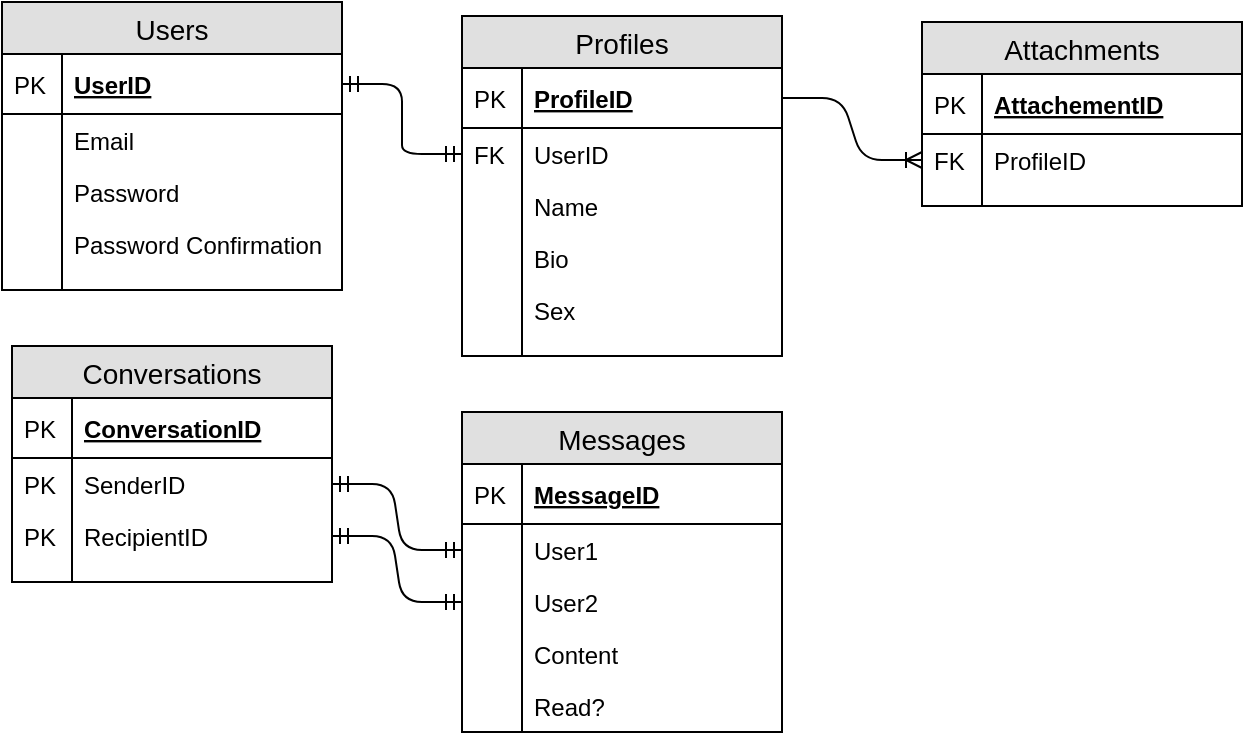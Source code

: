 <mxfile version="10.6.5" type="device"><diagram id="wN-Ey4var9P7eudNZY1F" name="Page-1"><mxGraphModel dx="1010" dy="617" grid="1" gridSize="10" guides="1" tooltips="1" connect="1" arrows="1" fold="1" page="1" pageScale="1" pageWidth="850" pageHeight="1100" math="0" shadow="0"><root><mxCell id="0"/><mxCell id="1" parent="0"/><mxCell id="hJiuv-_NyXv9PqWp08AO-6" value="Users" style="swimlane;fontStyle=0;childLayout=stackLayout;horizontal=1;startSize=26;fillColor=#e0e0e0;horizontalStack=0;resizeParent=1;resizeParentMax=0;resizeLast=0;collapsible=1;marginBottom=0;swimlaneFillColor=#ffffff;align=center;fontSize=14;" vertex="1" parent="1"><mxGeometry x="20" y="20" width="170" height="144" as="geometry"/></mxCell><mxCell id="hJiuv-_NyXv9PqWp08AO-7" value="UserID" style="shape=partialRectangle;top=0;left=0;right=0;bottom=1;align=left;verticalAlign=middle;fillColor=none;spacingLeft=34;spacingRight=4;overflow=hidden;rotatable=0;points=[[0,0.5],[1,0.5]];portConstraint=eastwest;dropTarget=0;fontStyle=5;fontSize=12;" vertex="1" parent="hJiuv-_NyXv9PqWp08AO-6"><mxGeometry y="26" width="170" height="30" as="geometry"/></mxCell><mxCell id="hJiuv-_NyXv9PqWp08AO-8" value="PK" style="shape=partialRectangle;top=0;left=0;bottom=0;fillColor=none;align=left;verticalAlign=middle;spacingLeft=4;spacingRight=4;overflow=hidden;rotatable=0;points=[];portConstraint=eastwest;part=1;fontSize=12;" vertex="1" connectable="0" parent="hJiuv-_NyXv9PqWp08AO-7"><mxGeometry width="30" height="30" as="geometry"/></mxCell><mxCell id="hJiuv-_NyXv9PqWp08AO-9" value="Email" style="shape=partialRectangle;top=0;left=0;right=0;bottom=0;align=left;verticalAlign=top;fillColor=none;spacingLeft=34;spacingRight=4;overflow=hidden;rotatable=0;points=[[0,0.5],[1,0.5]];portConstraint=eastwest;dropTarget=0;fontSize=12;" vertex="1" parent="hJiuv-_NyXv9PqWp08AO-6"><mxGeometry y="56" width="170" height="26" as="geometry"/></mxCell><mxCell id="hJiuv-_NyXv9PqWp08AO-10" value="" style="shape=partialRectangle;top=0;left=0;bottom=0;fillColor=none;align=left;verticalAlign=top;spacingLeft=4;spacingRight=4;overflow=hidden;rotatable=0;points=[];portConstraint=eastwest;part=1;fontSize=12;" vertex="1" connectable="0" parent="hJiuv-_NyXv9PqWp08AO-9"><mxGeometry width="30" height="26" as="geometry"/></mxCell><mxCell id="hJiuv-_NyXv9PqWp08AO-11" value="Password" style="shape=partialRectangle;top=0;left=0;right=0;bottom=0;align=left;verticalAlign=top;fillColor=none;spacingLeft=34;spacingRight=4;overflow=hidden;rotatable=0;points=[[0,0.5],[1,0.5]];portConstraint=eastwest;dropTarget=0;fontSize=12;" vertex="1" parent="hJiuv-_NyXv9PqWp08AO-6"><mxGeometry y="82" width="170" height="26" as="geometry"/></mxCell><mxCell id="hJiuv-_NyXv9PqWp08AO-12" value="" style="shape=partialRectangle;top=0;left=0;bottom=0;fillColor=none;align=left;verticalAlign=top;spacingLeft=4;spacingRight=4;overflow=hidden;rotatable=0;points=[];portConstraint=eastwest;part=1;fontSize=12;" vertex="1" connectable="0" parent="hJiuv-_NyXv9PqWp08AO-11"><mxGeometry width="30" height="26" as="geometry"/></mxCell><mxCell id="hJiuv-_NyXv9PqWp08AO-13" value="Password Confirmation" style="shape=partialRectangle;top=0;left=0;right=0;bottom=0;align=left;verticalAlign=top;fillColor=none;spacingLeft=34;spacingRight=4;overflow=hidden;rotatable=0;points=[[0,0.5],[1,0.5]];portConstraint=eastwest;dropTarget=0;fontSize=12;" vertex="1" parent="hJiuv-_NyXv9PqWp08AO-6"><mxGeometry y="108" width="170" height="26" as="geometry"/></mxCell><mxCell id="hJiuv-_NyXv9PqWp08AO-14" value="" style="shape=partialRectangle;top=0;left=0;bottom=0;fillColor=none;align=left;verticalAlign=top;spacingLeft=4;spacingRight=4;overflow=hidden;rotatable=0;points=[];portConstraint=eastwest;part=1;fontSize=12;" vertex="1" connectable="0" parent="hJiuv-_NyXv9PqWp08AO-13"><mxGeometry width="30" height="26" as="geometry"/></mxCell><mxCell id="hJiuv-_NyXv9PqWp08AO-15" value="" style="shape=partialRectangle;top=0;left=0;right=0;bottom=0;align=left;verticalAlign=top;fillColor=none;spacingLeft=34;spacingRight=4;overflow=hidden;rotatable=0;points=[[0,0.5],[1,0.5]];portConstraint=eastwest;dropTarget=0;fontSize=12;" vertex="1" parent="hJiuv-_NyXv9PqWp08AO-6"><mxGeometry y="134" width="170" height="10" as="geometry"/></mxCell><mxCell id="hJiuv-_NyXv9PqWp08AO-16" value="" style="shape=partialRectangle;top=0;left=0;bottom=0;fillColor=none;align=left;verticalAlign=top;spacingLeft=4;spacingRight=4;overflow=hidden;rotatable=0;points=[];portConstraint=eastwest;part=1;fontSize=12;" vertex="1" connectable="0" parent="hJiuv-_NyXv9PqWp08AO-15"><mxGeometry width="30" height="10" as="geometry"/></mxCell><mxCell id="hJiuv-_NyXv9PqWp08AO-17" value="Profiles" style="swimlane;fontStyle=0;childLayout=stackLayout;horizontal=1;startSize=26;fillColor=#e0e0e0;horizontalStack=0;resizeParent=1;resizeParentMax=0;resizeLast=0;collapsible=1;marginBottom=0;swimlaneFillColor=#ffffff;align=center;fontSize=14;" vertex="1" parent="1"><mxGeometry x="250" y="27" width="160" height="170" as="geometry"/></mxCell><mxCell id="hJiuv-_NyXv9PqWp08AO-18" value="ProfileID" style="shape=partialRectangle;top=0;left=0;right=0;bottom=1;align=left;verticalAlign=middle;fillColor=none;spacingLeft=34;spacingRight=4;overflow=hidden;rotatable=0;points=[[0,0.5],[1,0.5]];portConstraint=eastwest;dropTarget=0;fontStyle=5;fontSize=12;" vertex="1" parent="hJiuv-_NyXv9PqWp08AO-17"><mxGeometry y="26" width="160" height="30" as="geometry"/></mxCell><mxCell id="hJiuv-_NyXv9PqWp08AO-19" value="PK" style="shape=partialRectangle;top=0;left=0;bottom=0;fillColor=none;align=left;verticalAlign=middle;spacingLeft=4;spacingRight=4;overflow=hidden;rotatable=0;points=[];portConstraint=eastwest;part=1;fontSize=12;" vertex="1" connectable="0" parent="hJiuv-_NyXv9PqWp08AO-18"><mxGeometry width="30" height="30" as="geometry"/></mxCell><mxCell id="hJiuv-_NyXv9PqWp08AO-34" value="UserID" style="shape=partialRectangle;top=0;left=0;right=0;bottom=0;align=left;verticalAlign=top;fillColor=none;spacingLeft=34;spacingRight=4;overflow=hidden;rotatable=0;points=[[0,0.5],[1,0.5]];portConstraint=eastwest;dropTarget=0;fontSize=12;fontStyle=0" vertex="1" parent="hJiuv-_NyXv9PqWp08AO-17"><mxGeometry y="56" width="160" height="26" as="geometry"/></mxCell><mxCell id="hJiuv-_NyXv9PqWp08AO-35" value="FK" style="shape=partialRectangle;top=0;left=0;bottom=0;fillColor=none;align=left;verticalAlign=top;spacingLeft=4;spacingRight=4;overflow=hidden;rotatable=0;points=[];portConstraint=eastwest;part=1;fontSize=12;" vertex="1" connectable="0" parent="hJiuv-_NyXv9PqWp08AO-34"><mxGeometry width="30" height="26" as="geometry"/></mxCell><mxCell id="hJiuv-_NyXv9PqWp08AO-20" value="Name" style="shape=partialRectangle;top=0;left=0;right=0;bottom=0;align=left;verticalAlign=top;fillColor=none;spacingLeft=34;spacingRight=4;overflow=hidden;rotatable=0;points=[[0,0.5],[1,0.5]];portConstraint=eastwest;dropTarget=0;fontSize=12;" vertex="1" parent="hJiuv-_NyXv9PqWp08AO-17"><mxGeometry y="82" width="160" height="26" as="geometry"/></mxCell><mxCell id="hJiuv-_NyXv9PqWp08AO-21" value="" style="shape=partialRectangle;top=0;left=0;bottom=0;fillColor=none;align=left;verticalAlign=top;spacingLeft=4;spacingRight=4;overflow=hidden;rotatable=0;points=[];portConstraint=eastwest;part=1;fontSize=12;" vertex="1" connectable="0" parent="hJiuv-_NyXv9PqWp08AO-20"><mxGeometry width="30" height="26" as="geometry"/></mxCell><mxCell id="hJiuv-_NyXv9PqWp08AO-22" value="Bio" style="shape=partialRectangle;top=0;left=0;right=0;bottom=0;align=left;verticalAlign=top;fillColor=none;spacingLeft=34;spacingRight=4;overflow=hidden;rotatable=0;points=[[0,0.5],[1,0.5]];portConstraint=eastwest;dropTarget=0;fontSize=12;" vertex="1" parent="hJiuv-_NyXv9PqWp08AO-17"><mxGeometry y="108" width="160" height="26" as="geometry"/></mxCell><mxCell id="hJiuv-_NyXv9PqWp08AO-23" value="" style="shape=partialRectangle;top=0;left=0;bottom=0;fillColor=none;align=left;verticalAlign=top;spacingLeft=4;spacingRight=4;overflow=hidden;rotatable=0;points=[];portConstraint=eastwest;part=1;fontSize=12;" vertex="1" connectable="0" parent="hJiuv-_NyXv9PqWp08AO-22"><mxGeometry width="30" height="26" as="geometry"/></mxCell><mxCell id="hJiuv-_NyXv9PqWp08AO-24" value="Sex" style="shape=partialRectangle;top=0;left=0;right=0;bottom=0;align=left;verticalAlign=top;fillColor=none;spacingLeft=34;spacingRight=4;overflow=hidden;rotatable=0;points=[[0,0.5],[1,0.5]];portConstraint=eastwest;dropTarget=0;fontSize=12;" vertex="1" parent="hJiuv-_NyXv9PqWp08AO-17"><mxGeometry y="134" width="160" height="26" as="geometry"/></mxCell><mxCell id="hJiuv-_NyXv9PqWp08AO-25" value="" style="shape=partialRectangle;top=0;left=0;bottom=0;fillColor=none;align=left;verticalAlign=top;spacingLeft=4;spacingRight=4;overflow=hidden;rotatable=0;points=[];portConstraint=eastwest;part=1;fontSize=12;" vertex="1" connectable="0" parent="hJiuv-_NyXv9PqWp08AO-24"><mxGeometry width="30" height="26" as="geometry"/></mxCell><mxCell id="hJiuv-_NyXv9PqWp08AO-26" value="" style="shape=partialRectangle;top=0;left=0;right=0;bottom=0;align=left;verticalAlign=top;fillColor=none;spacingLeft=34;spacingRight=4;overflow=hidden;rotatable=0;points=[[0,0.5],[1,0.5]];portConstraint=eastwest;dropTarget=0;fontSize=12;" vertex="1" parent="hJiuv-_NyXv9PqWp08AO-17"><mxGeometry y="160" width="160" height="10" as="geometry"/></mxCell><mxCell id="hJiuv-_NyXv9PqWp08AO-27" value="" style="shape=partialRectangle;top=0;left=0;bottom=0;fillColor=none;align=left;verticalAlign=top;spacingLeft=4;spacingRight=4;overflow=hidden;rotatable=0;points=[];portConstraint=eastwest;part=1;fontSize=12;" vertex="1" connectable="0" parent="hJiuv-_NyXv9PqWp08AO-26"><mxGeometry width="30" height="10" as="geometry"/></mxCell><mxCell id="hJiuv-_NyXv9PqWp08AO-36" value="" style="edgeStyle=entityRelationEdgeStyle;fontSize=12;html=1;endArrow=ERmandOne;startArrow=ERmandOne;entryX=0;entryY=0.5;entryDx=0;entryDy=0;exitX=1;exitY=0.5;exitDx=0;exitDy=0;" edge="1" parent="1" source="hJiuv-_NyXv9PqWp08AO-7" target="hJiuv-_NyXv9PqWp08AO-34"><mxGeometry width="100" height="100" relative="1" as="geometry"><mxPoint x="210" y="139" as="sourcePoint"/><mxPoint x="310" y="39" as="targetPoint"/></mxGeometry></mxCell><mxCell id="hJiuv-_NyXv9PqWp08AO-37" value="Attachments" style="swimlane;fontStyle=0;childLayout=stackLayout;horizontal=1;startSize=26;fillColor=#e0e0e0;horizontalStack=0;resizeParent=1;resizeParentMax=0;resizeLast=0;collapsible=1;marginBottom=0;swimlaneFillColor=#ffffff;align=center;fontSize=14;" vertex="1" parent="1"><mxGeometry x="480" y="30" width="160" height="92" as="geometry"/></mxCell><mxCell id="hJiuv-_NyXv9PqWp08AO-38" value="AttachementID" style="shape=partialRectangle;top=0;left=0;right=0;bottom=1;align=left;verticalAlign=middle;fillColor=none;spacingLeft=34;spacingRight=4;overflow=hidden;rotatable=0;points=[[0,0.5],[1,0.5]];portConstraint=eastwest;dropTarget=0;fontStyle=5;fontSize=12;" vertex="1" parent="hJiuv-_NyXv9PqWp08AO-37"><mxGeometry y="26" width="160" height="30" as="geometry"/></mxCell><mxCell id="hJiuv-_NyXv9PqWp08AO-39" value="PK" style="shape=partialRectangle;top=0;left=0;bottom=0;fillColor=none;align=left;verticalAlign=middle;spacingLeft=4;spacingRight=4;overflow=hidden;rotatable=0;points=[];portConstraint=eastwest;part=1;fontSize=12;" vertex="1" connectable="0" parent="hJiuv-_NyXv9PqWp08AO-38"><mxGeometry width="30" height="30" as="geometry"/></mxCell><mxCell id="hJiuv-_NyXv9PqWp08AO-48" value="ProfileID&#xA;" style="shape=partialRectangle;top=0;left=0;right=0;bottom=0;align=left;verticalAlign=top;fillColor=none;spacingLeft=34;spacingRight=4;overflow=hidden;rotatable=0;points=[[0,0.5],[1,0.5]];portConstraint=eastwest;dropTarget=0;fontSize=12;" vertex="1" parent="hJiuv-_NyXv9PqWp08AO-37"><mxGeometry y="56" width="160" height="26" as="geometry"/></mxCell><mxCell id="hJiuv-_NyXv9PqWp08AO-49" value="FK" style="shape=partialRectangle;top=0;left=0;bottom=0;fillColor=none;align=left;verticalAlign=top;spacingLeft=4;spacingRight=4;overflow=hidden;rotatable=0;points=[];portConstraint=eastwest;part=1;fontSize=12;" vertex="1" connectable="0" parent="hJiuv-_NyXv9PqWp08AO-48"><mxGeometry width="30" height="26" as="geometry"/></mxCell><mxCell id="hJiuv-_NyXv9PqWp08AO-46" value="" style="shape=partialRectangle;top=0;left=0;right=0;bottom=0;align=left;verticalAlign=top;fillColor=none;spacingLeft=34;spacingRight=4;overflow=hidden;rotatable=0;points=[[0,0.5],[1,0.5]];portConstraint=eastwest;dropTarget=0;fontSize=12;" vertex="1" parent="hJiuv-_NyXv9PqWp08AO-37"><mxGeometry y="82" width="160" height="10" as="geometry"/></mxCell><mxCell id="hJiuv-_NyXv9PqWp08AO-47" value="" style="shape=partialRectangle;top=0;left=0;bottom=0;fillColor=none;align=left;verticalAlign=top;spacingLeft=4;spacingRight=4;overflow=hidden;rotatable=0;points=[];portConstraint=eastwest;part=1;fontSize=12;" vertex="1" connectable="0" parent="hJiuv-_NyXv9PqWp08AO-46"><mxGeometry width="30" height="10" as="geometry"/></mxCell><mxCell id="hJiuv-_NyXv9PqWp08AO-50" value="" style="edgeStyle=entityRelationEdgeStyle;fontSize=12;html=1;endArrow=ERoneToMany;exitX=1;exitY=0.5;exitDx=0;exitDy=0;entryX=0;entryY=0.5;entryDx=0;entryDy=0;" edge="1" parent="1" source="hJiuv-_NyXv9PqWp08AO-18" target="hJiuv-_NyXv9PqWp08AO-48"><mxGeometry width="100" height="100" relative="1" as="geometry"><mxPoint x="410" y="109" as="sourcePoint"/><mxPoint x="510" y="9" as="targetPoint"/></mxGeometry></mxCell><mxCell id="hJiuv-_NyXv9PqWp08AO-51" value="Messages" style="swimlane;fontStyle=0;childLayout=stackLayout;horizontal=1;startSize=26;fillColor=#e0e0e0;horizontalStack=0;resizeParent=1;resizeParentMax=0;resizeLast=0;collapsible=1;marginBottom=0;swimlaneFillColor=#ffffff;align=center;fontSize=14;" vertex="1" parent="1"><mxGeometry x="250" y="225" width="160" height="160" as="geometry"/></mxCell><mxCell id="hJiuv-_NyXv9PqWp08AO-52" value="MessageID" style="shape=partialRectangle;top=0;left=0;right=0;bottom=1;align=left;verticalAlign=middle;fillColor=none;spacingLeft=34;spacingRight=4;overflow=hidden;rotatable=0;points=[[0,0.5],[1,0.5]];portConstraint=eastwest;dropTarget=0;fontStyle=5;fontSize=12;" vertex="1" parent="hJiuv-_NyXv9PqWp08AO-51"><mxGeometry y="26" width="160" height="30" as="geometry"/></mxCell><mxCell id="hJiuv-_NyXv9PqWp08AO-53" value="PK" style="shape=partialRectangle;top=0;left=0;bottom=0;fillColor=none;align=left;verticalAlign=middle;spacingLeft=4;spacingRight=4;overflow=hidden;rotatable=0;points=[];portConstraint=eastwest;part=1;fontSize=12;" vertex="1" connectable="0" parent="hJiuv-_NyXv9PqWp08AO-52"><mxGeometry width="30" height="30" as="geometry"/></mxCell><mxCell id="hJiuv-_NyXv9PqWp08AO-54" value="User1" style="shape=partialRectangle;top=0;left=0;right=0;bottom=0;align=left;verticalAlign=top;fillColor=none;spacingLeft=34;spacingRight=4;overflow=hidden;rotatable=0;points=[[0,0.5],[1,0.5]];portConstraint=eastwest;dropTarget=0;fontSize=12;" vertex="1" parent="hJiuv-_NyXv9PqWp08AO-51"><mxGeometry y="56" width="160" height="26" as="geometry"/></mxCell><mxCell id="hJiuv-_NyXv9PqWp08AO-55" value="" style="shape=partialRectangle;top=0;left=0;bottom=0;fillColor=none;align=left;verticalAlign=top;spacingLeft=4;spacingRight=4;overflow=hidden;rotatable=0;points=[];portConstraint=eastwest;part=1;fontSize=12;" vertex="1" connectable="0" parent="hJiuv-_NyXv9PqWp08AO-54"><mxGeometry width="30" height="26" as="geometry"/></mxCell><mxCell id="hJiuv-_NyXv9PqWp08AO-56" value="User2" style="shape=partialRectangle;top=0;left=0;right=0;bottom=0;align=left;verticalAlign=top;fillColor=none;spacingLeft=34;spacingRight=4;overflow=hidden;rotatable=0;points=[[0,0.5],[1,0.5]];portConstraint=eastwest;dropTarget=0;fontSize=12;" vertex="1" parent="hJiuv-_NyXv9PqWp08AO-51"><mxGeometry y="82" width="160" height="26" as="geometry"/></mxCell><mxCell id="hJiuv-_NyXv9PqWp08AO-57" value="" style="shape=partialRectangle;top=0;left=0;bottom=0;fillColor=none;align=left;verticalAlign=top;spacingLeft=4;spacingRight=4;overflow=hidden;rotatable=0;points=[];portConstraint=eastwest;part=1;fontSize=12;" vertex="1" connectable="0" parent="hJiuv-_NyXv9PqWp08AO-56"><mxGeometry width="30" height="26" as="geometry"/></mxCell><mxCell id="hJiuv-_NyXv9PqWp08AO-58" value="Content" style="shape=partialRectangle;top=0;left=0;right=0;bottom=0;align=left;verticalAlign=top;fillColor=none;spacingLeft=34;spacingRight=4;overflow=hidden;rotatable=0;points=[[0,0.5],[1,0.5]];portConstraint=eastwest;dropTarget=0;fontSize=12;" vertex="1" parent="hJiuv-_NyXv9PqWp08AO-51"><mxGeometry y="108" width="160" height="26" as="geometry"/></mxCell><mxCell id="hJiuv-_NyXv9PqWp08AO-59" value="" style="shape=partialRectangle;top=0;left=0;bottom=0;fillColor=none;align=left;verticalAlign=top;spacingLeft=4;spacingRight=4;overflow=hidden;rotatable=0;points=[];portConstraint=eastwest;part=1;fontSize=12;" vertex="1" connectable="0" parent="hJiuv-_NyXv9PqWp08AO-58"><mxGeometry width="30" height="26" as="geometry"/></mxCell><mxCell id="hJiuv-_NyXv9PqWp08AO-63" value="Read?" style="shape=partialRectangle;top=0;left=0;right=0;bottom=0;align=left;verticalAlign=top;fillColor=none;spacingLeft=34;spacingRight=4;overflow=hidden;rotatable=0;points=[[0,0.5],[1,0.5]];portConstraint=eastwest;dropTarget=0;fontSize=12;" vertex="1" parent="hJiuv-_NyXv9PqWp08AO-51"><mxGeometry y="134" width="160" height="26" as="geometry"/></mxCell><mxCell id="hJiuv-_NyXv9PqWp08AO-64" value="" style="shape=partialRectangle;top=0;left=0;bottom=0;fillColor=none;align=left;verticalAlign=top;spacingLeft=4;spacingRight=4;overflow=hidden;rotatable=0;points=[];portConstraint=eastwest;part=1;fontSize=12;" vertex="1" connectable="0" parent="hJiuv-_NyXv9PqWp08AO-63"><mxGeometry width="30" height="26" as="geometry"/></mxCell><mxCell id="hJiuv-_NyXv9PqWp08AO-79" value="Conversations" style="swimlane;fontStyle=0;childLayout=stackLayout;horizontal=1;startSize=26;fillColor=#e0e0e0;horizontalStack=0;resizeParent=1;resizeParentMax=0;resizeLast=0;collapsible=1;marginBottom=0;swimlaneFillColor=#ffffff;align=center;fontSize=14;" vertex="1" parent="1"><mxGeometry x="25" y="192" width="160" height="118" as="geometry"/></mxCell><mxCell id="hJiuv-_NyXv9PqWp08AO-80" value="ConversationID" style="shape=partialRectangle;top=0;left=0;right=0;bottom=1;align=left;verticalAlign=middle;fillColor=none;spacingLeft=34;spacingRight=4;overflow=hidden;rotatable=0;points=[[0,0.5],[1,0.5]];portConstraint=eastwest;dropTarget=0;fontStyle=5;fontSize=12;" vertex="1" parent="hJiuv-_NyXv9PqWp08AO-79"><mxGeometry y="26" width="160" height="30" as="geometry"/></mxCell><mxCell id="hJiuv-_NyXv9PqWp08AO-81" value="PK" style="shape=partialRectangle;top=0;left=0;bottom=0;fillColor=none;align=left;verticalAlign=middle;spacingLeft=4;spacingRight=4;overflow=hidden;rotatable=0;points=[];portConstraint=eastwest;part=1;fontSize=12;" vertex="1" connectable="0" parent="hJiuv-_NyXv9PqWp08AO-80"><mxGeometry width="30" height="30" as="geometry"/></mxCell><mxCell id="hJiuv-_NyXv9PqWp08AO-90" value="SenderID" style="shape=partialRectangle;top=0;left=0;right=0;bottom=0;align=left;verticalAlign=top;fillColor=none;spacingLeft=34;spacingRight=4;overflow=hidden;rotatable=0;points=[[0,0.5],[1,0.5]];portConstraint=eastwest;dropTarget=0;fontSize=12;" vertex="1" parent="hJiuv-_NyXv9PqWp08AO-79"><mxGeometry y="56" width="160" height="26" as="geometry"/></mxCell><mxCell id="hJiuv-_NyXv9PqWp08AO-91" value="PK" style="shape=partialRectangle;top=0;left=0;bottom=0;fillColor=none;align=left;verticalAlign=top;spacingLeft=4;spacingRight=4;overflow=hidden;rotatable=0;points=[];portConstraint=eastwest;part=1;fontSize=12;" vertex="1" connectable="0" parent="hJiuv-_NyXv9PqWp08AO-90"><mxGeometry width="30" height="26" as="geometry"/></mxCell><mxCell id="hJiuv-_NyXv9PqWp08AO-92" value="RecipientID" style="shape=partialRectangle;top=0;left=0;right=0;bottom=0;align=left;verticalAlign=top;fillColor=none;spacingLeft=34;spacingRight=4;overflow=hidden;rotatable=0;points=[[0,0.5],[1,0.5]];portConstraint=eastwest;dropTarget=0;fontSize=12;" vertex="1" parent="hJiuv-_NyXv9PqWp08AO-79"><mxGeometry y="82" width="160" height="26" as="geometry"/></mxCell><mxCell id="hJiuv-_NyXv9PqWp08AO-93" value="PK" style="shape=partialRectangle;top=0;left=0;bottom=0;fillColor=none;align=left;verticalAlign=top;spacingLeft=4;spacingRight=4;overflow=hidden;rotatable=0;points=[];portConstraint=eastwest;part=1;fontSize=12;" vertex="1" connectable="0" parent="hJiuv-_NyXv9PqWp08AO-92"><mxGeometry width="30" height="26" as="geometry"/></mxCell><mxCell id="hJiuv-_NyXv9PqWp08AO-88" value="" style="shape=partialRectangle;top=0;left=0;right=0;bottom=0;align=left;verticalAlign=top;fillColor=none;spacingLeft=34;spacingRight=4;overflow=hidden;rotatable=0;points=[[0,0.5],[1,0.5]];portConstraint=eastwest;dropTarget=0;fontSize=12;" vertex="1" parent="hJiuv-_NyXv9PqWp08AO-79"><mxGeometry y="108" width="160" height="10" as="geometry"/></mxCell><mxCell id="hJiuv-_NyXv9PqWp08AO-89" value="" style="shape=partialRectangle;top=0;left=0;bottom=0;fillColor=none;align=left;verticalAlign=top;spacingLeft=4;spacingRight=4;overflow=hidden;rotatable=0;points=[];portConstraint=eastwest;part=1;fontSize=12;" vertex="1" connectable="0" parent="hJiuv-_NyXv9PqWp08AO-88"><mxGeometry width="30" height="10" as="geometry"/></mxCell><mxCell id="hJiuv-_NyXv9PqWp08AO-98" value="" style="edgeStyle=entityRelationEdgeStyle;fontSize=12;html=1;endArrow=ERmandOne;startArrow=ERmandOne;exitX=1;exitY=0.5;exitDx=0;exitDy=0;" edge="1" parent="1" source="hJiuv-_NyXv9PqWp08AO-90" target="hJiuv-_NyXv9PqWp08AO-54"><mxGeometry width="100" height="100" relative="1" as="geometry"><mxPoint x="400" y="477" as="sourcePoint"/><mxPoint x="490" y="390" as="targetPoint"/></mxGeometry></mxCell><mxCell id="hJiuv-_NyXv9PqWp08AO-99" value="" style="edgeStyle=entityRelationEdgeStyle;fontSize=12;html=1;endArrow=ERmandOne;startArrow=ERmandOne;entryX=0;entryY=0.5;entryDx=0;entryDy=0;exitX=1;exitY=0.5;exitDx=0;exitDy=0;" edge="1" parent="1" source="hJiuv-_NyXv9PqWp08AO-92" target="hJiuv-_NyXv9PqWp08AO-56"><mxGeometry width="100" height="100" relative="1" as="geometry"><mxPoint x="425" y="501" as="sourcePoint"/><mxPoint x="525" y="401" as="targetPoint"/></mxGeometry></mxCell></root></mxGraphModel></diagram></mxfile>